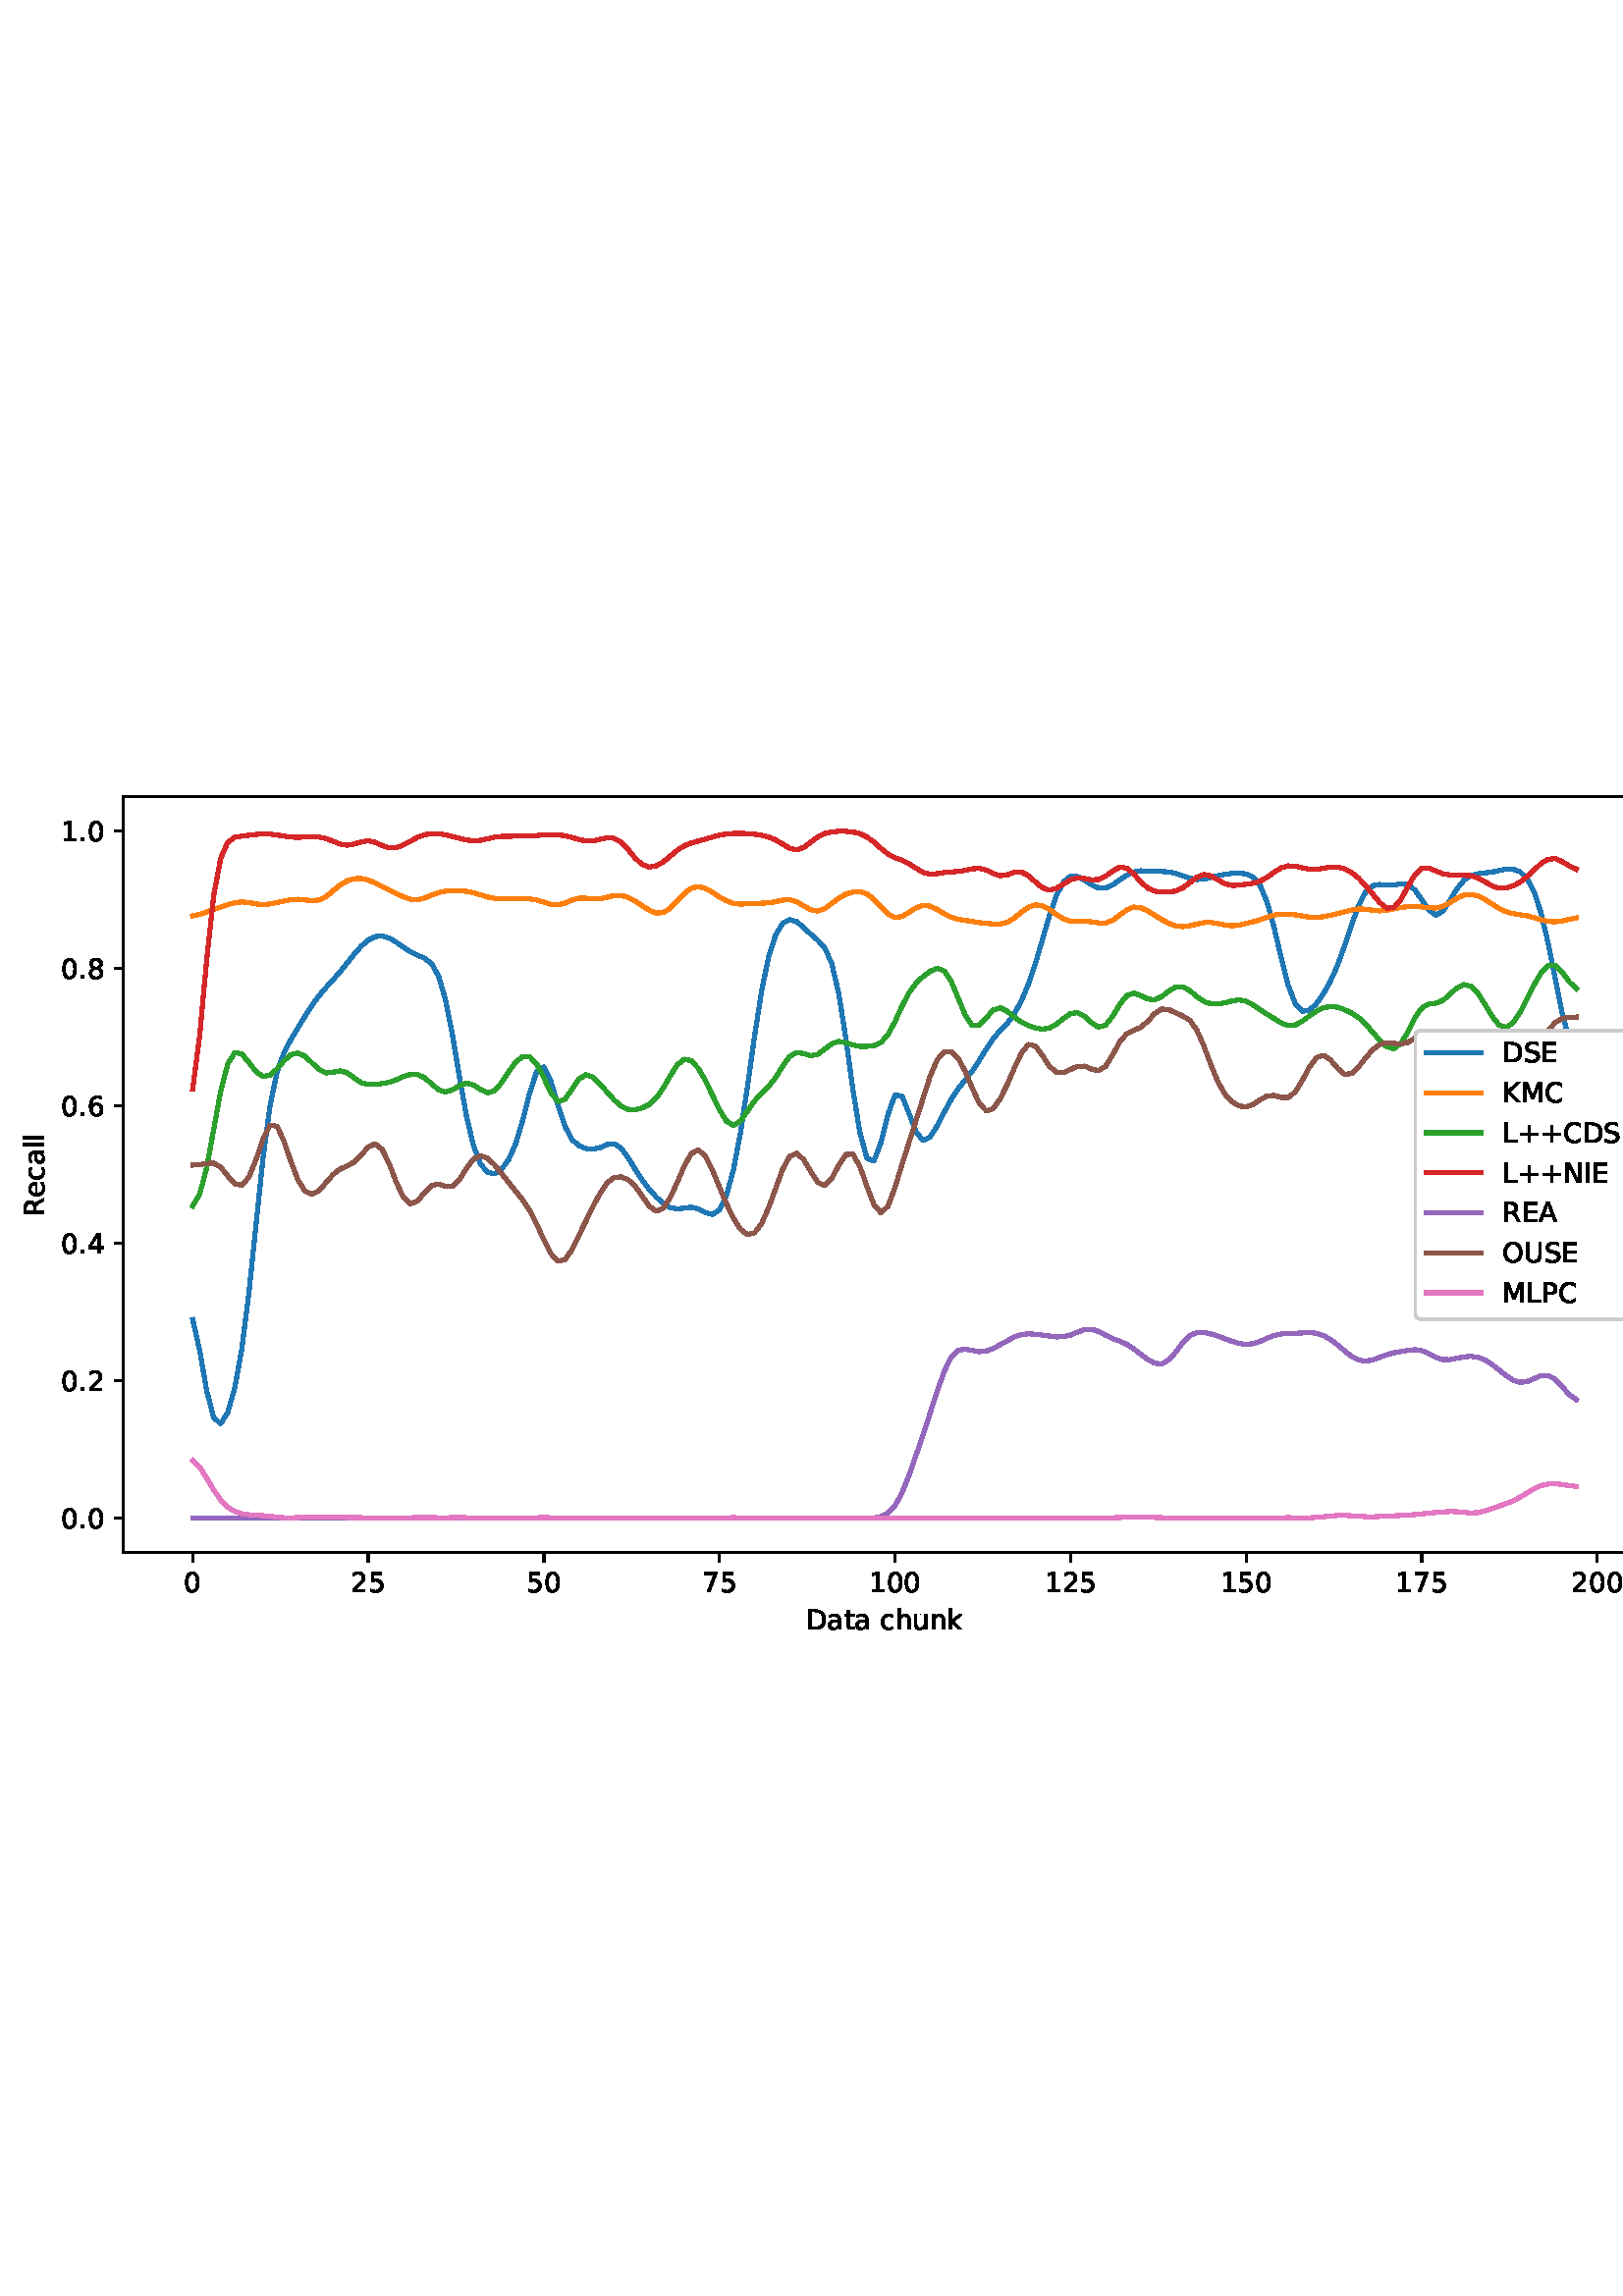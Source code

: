 %!PS-Adobe-3.0 EPSF-3.0
%%Orientation: portrait
%%BoundingBox: 1.511 235.028 610.489 556.972
%%EndComments
%%BeginProlog
/mpldict 8 dict def
mpldict begin
/m { moveto } bind def
/l { lineto } bind def
/r { rlineto } bind def
/c { curveto } bind def
/cl { closepath } bind def
/box {
m
1 index 0 r
0 exch r
neg 0 r
cl
} bind def
/clipbox {
box
clip
newpath
} bind def
%!PS-Adobe-3.0 Resource-Font
%%Copyright: Copyright (c) 2003 by Bitstream, Inc. All Rights Reserved. Copyright (c) 2006 by Tavmjong Bah. All Rights Reserved. DejaVu changes are in public domain 
25 dict begin
/_d{bind def}bind def
/_m{moveto}_d
/_l{lineto}_d
/_cl{closepath eofill}_d
/_c{curveto}_d
/_sc{7 -1 roll{setcachedevice}{pop pop pop pop pop pop}ifelse}_d
/_e{exec}_d
/FontName /DejaVuSans def
/PaintType 0 def
/FontMatrix[.001 0 0 .001 0 0]def
/FontBBox[-1021 -463 1793 1232]def
/FontType 3 def
/Encoding [ /space /plus /period /zero /one /two /four /five /six /seven /eight /A /C /D /E /I /K /L /M /N /O /P /R /S /U /a /c /e /h /k /l /n /t /u ] def
/FontInfo 10 dict dup begin
/FamilyName (DejaVu Sans) def
/FullName (DejaVu Sans) def
/Notice (Copyright (c) 2003 by Bitstream, Inc. All Rights Reserved. Copyright (c) 2006 by Tavmjong Bah. All Rights Reserved. DejaVu changes are in public domain ) def
/Weight (Book) def
/Version (Version 2.35) def
/ItalicAngle 0.0 def
/isFixedPitch false def
/UnderlinePosition -130 def
/UnderlineThickness 90 def
end readonly def
/CharStrings 35 dict dup begin
/.notdef 0 def
/space{318 0 0 0 0 0 _sc
}_d
/plus{838 0 106 0 732 627 _sc
460 627 _m
460 355 _l
732 355 _l
732 272 _l
460 272 _l
460 0 _l
378 0 _l
378 272 _l
106 272 _l
106 355 _l
378 355 _l
378 627 _l
460 627 _l
_cl}_d
/period{318 0 107 0 210 124 _sc
107 124 _m
210 124 _l
210 0 _l
107 0 _l
107 124 _l
_cl}_d
/zero{636 0 66 -13 570 742 _sc
318 664 _m
267 664 229 639 203 589 _c
177 539 165 464 165 364 _c
165 264 177 189 203 139 _c
229 89 267 64 318 64 _c
369 64 407 89 433 139 _c
458 189 471 264 471 364 _c
471 464 458 539 433 589 _c
407 639 369 664 318 664 _c
318 742 _m
399 742 461 709 505 645 _c
548 580 570 486 570 364 _c
570 241 548 147 505 83 _c
461 19 399 -13 318 -13 _c
236 -13 173 19 130 83 _c
87 147 66 241 66 364 _c
66 486 87 580 130 645 _c
173 709 236 742 318 742 _c
_cl}_d
/one{636 0 110 0 544 729 _sc
124 83 _m
285 83 _l
285 639 _l
110 604 _l
110 694 _l
284 729 _l
383 729 _l
383 83 _l
544 83 _l
544 0 _l
124 0 _l
124 83 _l
_cl}_d
/two{{636 0 73 0 536 742 _sc
192 83 _m
536 83 _l
536 0 _l
73 0 _l
73 83 _l
110 121 161 173 226 239 _c
290 304 331 346 348 365 _c
380 400 402 430 414 455 _c
426 479 433 504 433 528 _c
433 566 419 598 392 622 _c
365 646 330 659 286 659 _c
255 659 222 653 188 643 _c
154 632 117 616 78 594 _c
78 694 _l
118 710 155 722 189 730 _c
223 738 255 742 284 742 _c
}_e{359 742 419 723 464 685 _c
509 647 532 597 532 534 _c
532 504 526 475 515 449 _c
504 422 484 390 454 354 _c
446 344 420 317 376 272 _c
332 227 271 164 192 83 _c
_cl}_e}_d
/four{636 0 49 0 580 729 _sc
378 643 _m
129 254 _l
378 254 _l
378 643 _l
352 729 _m
476 729 _l
476 254 _l
580 254 _l
580 172 _l
476 172 _l
476 0 _l
378 0 _l
378 172 _l
49 172 _l
49 267 _l
352 729 _l
_cl}_d
/five{{636 0 77 -13 549 729 _sc
108 729 _m
495 729 _l
495 646 _l
198 646 _l
198 467 _l
212 472 227 476 241 478 _c
255 480 270 482 284 482 _c
365 482 429 459 477 415 _c
525 370 549 310 549 234 _c
549 155 524 94 475 51 _c
426 8 357 -13 269 -13 _c
238 -13 207 -10 175 -6 _c
143 -1 111 6 77 17 _c
77 116 _l
106 100 136 88 168 80 _c
199 72 232 69 267 69 _c
}_e{323 69 368 83 401 113 _c
433 143 450 183 450 234 _c
450 284 433 324 401 354 _c
368 384 323 399 267 399 _c
241 399 214 396 188 390 _c
162 384 135 375 108 363 _c
108 729 _l
_cl}_e}_d
/six{{636 0 70 -13 573 742 _sc
330 404 _m
286 404 251 388 225 358 _c
199 328 186 286 186 234 _c
186 181 199 139 225 109 _c
251 79 286 64 330 64 _c
374 64 409 79 435 109 _c
461 139 474 181 474 234 _c
474 286 461 328 435 358 _c
409 388 374 404 330 404 _c
526 713 _m
526 623 _l
501 635 476 644 451 650 _c
425 656 400 659 376 659 _c
310 659 260 637 226 593 _c
}_e{192 549 172 482 168 394 _c
187 422 211 444 240 459 _c
269 474 301 482 336 482 _c
409 482 467 459 509 415 _c
551 371 573 310 573 234 _c
573 159 550 99 506 54 _c
462 9 403 -13 330 -13 _c
246 -13 181 19 137 83 _c
92 147 70 241 70 364 _c
70 479 97 571 152 639 _c
206 707 280 742 372 742 _c
396 742 421 739 447 735 _c
472 730 498 723 526 713 _c
_cl}_e}_d
/seven{636 0 82 0 551 729 _sc
82 729 _m
551 729 _l
551 687 _l
286 0 _l
183 0 _l
432 646 _l
82 646 _l
82 729 _l
_cl}_d
/eight{{636 0 68 -13 568 742 _sc
318 346 _m
271 346 234 333 207 308 _c
180 283 167 249 167 205 _c
167 161 180 126 207 101 _c
234 76 271 64 318 64 _c
364 64 401 76 428 102 _c
455 127 469 161 469 205 _c
469 249 455 283 429 308 _c
402 333 365 346 318 346 _c
219 388 _m
177 398 144 418 120 447 _c
96 476 85 511 85 553 _c
85 611 105 657 147 691 _c
188 725 245 742 318 742 _c
}_e{390 742 447 725 489 691 _c
530 657 551 611 551 553 _c
551 511 539 476 515 447 _c
491 418 459 398 417 388 _c
464 377 501 355 528 323 _c
554 291 568 251 568 205 _c
568 134 546 80 503 43 _c
459 5 398 -13 318 -13 _c
237 -13 175 5 132 43 _c
89 80 68 134 68 205 _c
68 251 81 291 108 323 _c
134 355 171 377 219 388 _c
183 544 _m
183 506 194 476 218 455 _c
}_e{242 434 275 424 318 424 _c
360 424 393 434 417 455 _c
441 476 453 506 453 544 _c
453 582 441 611 417 632 _c
393 653 360 664 318 664 _c
275 664 242 653 218 632 _c
194 611 183 582 183 544 _c
_cl}_e}_d
/A{684 0 8 0 676 729 _sc
342 632 _m
208 269 _l
476 269 _l
342 632 _l
286 729 _m
398 729 _l
676 0 _l
573 0 _l
507 187 _l
178 187 _l
112 0 _l
8 0 _l
286 729 _l
_cl}_d
/C{{698 0 56 -13 644 742 _sc
644 673 _m
644 569 _l
610 599 575 622 537 638 _c
499 653 460 661 418 661 _c
334 661 270 635 226 584 _c
182 533 160 460 160 364 _c
160 268 182 194 226 143 _c
270 92 334 67 418 67 _c
460 67 499 74 537 90 _c
575 105 610 128 644 159 _c
644 56 _l
609 32 572 15 534 4 _c
496 -7 455 -13 412 -13 _c
302 -13 215 20 151 87 _c
}_e{87 154 56 246 56 364 _c
56 481 87 573 151 641 _c
215 708 302 742 412 742 _c
456 742 497 736 535 725 _c
573 713 610 696 644 673 _c
_cl}_e}_d
/D{770 0 98 0 711 729 _sc
197 648 _m
197 81 _l
316 81 _l
416 81 490 103 537 149 _c
583 195 607 267 607 365 _c
607 463 583 534 537 580 _c
490 625 416 648 316 648 _c
197 648 _l
98 729 _m
301 729 _l
442 729 546 699 612 641 _c
678 582 711 490 711 365 _c
711 239 677 147 611 88 _c
545 29 441 0 301 0 _c
98 0 _l
98 729 _l
_cl}_d
/E{632 0 98 0 568 729 _sc
98 729 _m
559 729 _l
559 646 _l
197 646 _l
197 430 _l
544 430 _l
544 347 _l
197 347 _l
197 83 _l
568 83 _l
568 0 _l
98 0 _l
98 729 _l
_cl}_d
/I{295 0 98 0 197 729 _sc
98 729 _m
197 729 _l
197 0 _l
98 0 _l
98 729 _l
_cl}_d
/K{656 0 98 0 677 729 _sc
98 729 _m
197 729 _l
197 421 _l
524 729 _l
651 729 _l
289 389 _l
677 0 _l
547 0 _l
197 351 _l
197 0 _l
98 0 _l
98 729 _l
_cl}_d
/L{557 0 98 0 552 729 _sc
98 729 _m
197 729 _l
197 83 _l
552 83 _l
552 0 _l
98 0 _l
98 729 _l
_cl}_d
/M{863 0 98 0 765 729 _sc
98 729 _m
245 729 _l
431 233 _l
618 729 _l
765 729 _l
765 0 _l
669 0 _l
669 640 _l
481 140 _l
382 140 _l
194 640 _l
194 0 _l
98 0 _l
98 729 _l
_cl}_d
/N{748 0 98 0 650 729 _sc
98 729 _m
231 729 _l
554 119 _l
554 729 _l
650 729 _l
650 0 _l
517 0 _l
194 610 _l
194 0 _l
98 0 _l
98 729 _l
_cl}_d
/O{787 0 56 -13 731 742 _sc
394 662 _m
322 662 265 635 223 582 _c
181 528 160 456 160 364 _c
160 272 181 199 223 146 _c
265 92 322 66 394 66 _c
465 66 522 92 564 146 _c
606 199 627 272 627 364 _c
627 456 606 528 564 582 _c
522 635 465 662 394 662 _c
394 742 _m
496 742 577 707 639 639 _c
700 571 731 479 731 364 _c
731 248 700 157 639 89 _c
577 21 496 -13 394 -13 _c
291 -13 209 21 148 89 _c
86 157 56 248 56 364 _c
56 479 86 571 148 639 _c
209 707 291 742 394 742 _c
_cl}_d
/P{603 0 98 0 569 729 _sc
197 648 _m
197 374 _l
321 374 _l
367 374 402 385 427 409 _c
452 433 465 467 465 511 _c
465 555 452 588 427 612 _c
402 636 367 648 321 648 _c
197 648 _l
98 729 _m
321 729 _l
402 729 464 710 506 673 _c
548 636 569 582 569 511 _c
569 439 548 384 506 348 _c
464 311 402 293 321 293 _c
197 293 _l
197 0 _l
98 0 _l
98 729 _l
_cl}_d
/R{{695 0 98 0 666 729 _sc
444 342 _m
465 334 486 319 506 296 _c
526 272 546 240 566 199 _c
666 0 _l
560 0 _l
467 187 _l
443 235 419 268 397 284 _c
374 300 343 308 304 308 _c
197 308 _l
197 0 _l
98 0 _l
98 729 _l
321 729 _l
404 729 466 711 507 677 _c
548 642 569 589 569 519 _c
569 473 558 434 537 404 _c
515 374 484 353 444 342 _c
197 648 _m
197 389 _l
321 389 _l
}_e{368 389 404 400 428 422 _c
452 444 465 476 465 519 _c
465 561 452 593 428 615 _c
404 637 368 648 321 648 _c
197 648 _l
_cl}_e}_d
/S{{635 0 66 -13 579 742 _sc
535 705 _m
535 609 _l
497 627 462 640 429 649 _c
395 657 363 662 333 662 _c
279 662 237 651 208 631 _c
179 610 165 580 165 542 _c
165 510 174 485 194 469 _c
213 452 250 439 304 429 _c
364 417 _l
437 403 491 378 526 343 _c
561 307 579 260 579 201 _c
579 130 555 77 508 41 _c
460 5 391 -13 300 -13 _c
265 -13 228 -9 189 -2 _c
}_e{150 5 110 16 69 32 _c
69 134 _l
109 111 148 94 186 83 _c
224 71 262 66 300 66 _c
356 66 399 77 430 99 _c
460 121 476 152 476 194 _c
476 230 465 258 443 278 _c
421 298 385 313 335 323 _c
275 335 _l
201 349 148 372 115 404 _c
82 435 66 478 66 534 _c
66 598 88 649 134 686 _c
179 723 242 742 322 742 _c
356 742 390 739 426 733 _c
461 727 497 717 535 705 _c
}_e{_cl}_e}_d
/U{732 0 87 -13 645 729 _sc
87 729 _m
186 729 _l
186 286 _l
186 208 200 151 228 117 _c
256 83 302 66 366 66 _c
429 66 475 83 503 117 _c
531 151 546 208 546 286 _c
546 729 _l
645 729 _l
645 274 _l
645 178 621 107 574 59 _c
527 11 458 -13 366 -13 _c
274 -13 204 11 157 59 _c
110 107 87 178 87 274 _c
87 729 _l
_cl}_d
/a{{613 0 60 -13 522 560 _sc
343 275 _m
270 275 220 266 192 250 _c
164 233 150 205 150 165 _c
150 133 160 107 181 89 _c
202 70 231 61 267 61 _c
317 61 357 78 387 114 _c
417 149 432 196 432 255 _c
432 275 _l
343 275 _l
522 312 _m
522 0 _l
432 0 _l
432 83 _l
411 49 385 25 355 10 _c
325 -5 287 -13 243 -13 _c
187 -13 142 2 109 33 _c
76 64 60 106 60 159 _c
}_e{60 220 80 266 122 298 _c
163 329 224 345 306 345 _c
432 345 _l
432 354 _l
432 395 418 427 391 450 _c
364 472 326 484 277 484 _c
245 484 215 480 185 472 _c
155 464 127 453 100 439 _c
100 522 _l
132 534 164 544 195 550 _c
226 556 256 560 286 560 _c
365 560 424 539 463 498 _c
502 457 522 395 522 312 _c
_cl}_e}_d
/c{{550 0 55 -13 488 560 _sc
488 526 _m
488 442 _l
462 456 437 466 411 473 _c
385 480 360 484 334 484 _c
276 484 230 465 198 428 _c
166 391 150 339 150 273 _c
150 206 166 154 198 117 _c
230 80 276 62 334 62 _c
360 62 385 65 411 72 _c
437 79 462 90 488 104 _c
488 21 _l
462 9 436 0 410 -5 _c
383 -10 354 -13 324 -13 _c
242 -13 176 12 128 64 _c
}_e{79 115 55 185 55 273 _c
55 362 79 432 128 483 _c
177 534 244 560 330 560 _c
358 560 385 557 411 551 _c
437 545 463 537 488 526 _c
_cl}_e}_d
/e{{615 0 55 -13 562 560 _sc
562 296 _m
562 252 _l
149 252 _l
153 190 171 142 205 110 _c
238 78 284 62 344 62 _c
378 62 412 66 444 74 _c
476 82 509 95 541 113 _c
541 28 _l
509 14 476 3 442 -3 _c
408 -9 373 -13 339 -13 _c
251 -13 182 12 131 62 _c
80 112 55 181 55 268 _c
55 357 79 428 127 481 _c
175 533 241 560 323 560 _c
397 560 455 536 498 489 _c
}_e{540 441 562 377 562 296 _c
472 322 _m
471 371 457 410 431 440 _c
404 469 368 484 324 484 _c
274 484 234 469 204 441 _c
174 413 156 373 152 322 _c
472 322 _l
_cl}_e}_d
/h{634 0 91 0 549 760 _sc
549 330 _m
549 0 _l
459 0 _l
459 327 _l
459 379 448 417 428 443 _c
408 469 378 482 338 482 _c
289 482 251 466 223 435 _c
195 404 181 362 181 309 _c
181 0 _l
91 0 _l
91 760 _l
181 760 _l
181 462 _l
202 494 227 519 257 535 _c
286 551 320 560 358 560 _c
420 560 468 540 500 501 _c
532 462 549 405 549 330 _c
_cl}_d
/k{579 0 91 0 576 760 _sc
91 760 _m
181 760 _l
181 311 _l
449 547 _l
564 547 _l
274 291 _l
576 0 _l
459 0 _l
181 267 _l
181 0 _l
91 0 _l
91 760 _l
_cl}_d
/l{278 0 94 0 184 760 _sc
94 760 _m
184 760 _l
184 0 _l
94 0 _l
94 760 _l
_cl}_d
/n{634 0 91 0 549 560 _sc
549 330 _m
549 0 _l
459 0 _l
459 327 _l
459 379 448 417 428 443 _c
408 469 378 482 338 482 _c
289 482 251 466 223 435 _c
195 404 181 362 181 309 _c
181 0 _l
91 0 _l
91 547 _l
181 547 _l
181 462 _l
202 494 227 519 257 535 _c
286 551 320 560 358 560 _c
420 560 468 540 500 501 _c
532 462 549 405 549 330 _c
_cl}_d
/t{392 0 27 0 368 702 _sc
183 702 _m
183 547 _l
368 547 _l
368 477 _l
183 477 _l
183 180 _l
183 135 189 106 201 94 _c
213 81 238 75 276 75 _c
368 75 _l
368 0 _l
276 0 _l
206 0 158 13 132 39 _c
106 65 93 112 93 180 _c
93 477 _l
27 477 _l
27 547 _l
93 547 _l
93 702 _l
183 702 _l
_cl}_d
/u{634 0 85 -13 543 560 _sc
85 216 _m
85 547 _l
175 547 _l
175 219 _l
175 167 185 129 205 103 _c
225 77 255 64 296 64 _c
344 64 383 79 411 110 _c
439 141 453 183 453 237 _c
453 547 _l
543 547 _l
543 0 _l
453 0 _l
453 84 _l
431 50 405 26 377 10 _c
348 -5 315 -13 277 -13 _c
214 -13 166 6 134 45 _c
101 83 85 140 85 216 _c
311 560 _m
311 560 _l
_cl}_d
end readonly def

/BuildGlyph
 {exch begin
 CharStrings exch
 2 copy known not{pop /.notdef}if
 true 3 1 roll get exec
 end}_d

/BuildChar {
 1 index /Encoding get exch get
 1 index /BuildGlyph get exec
}_d

FontName currentdict end definefont pop
end
%%EndProlog
mpldict begin
1.511 235.028 translate
608.978 321.944 0 0 clipbox
gsave
0 0 m
608.978 0 l
608.978 321.944 l
0 321.944 l
cl
1.000 setgray
fill
grestore
gsave
43.778 37.544 m
601.778 37.544 l
601.778 314.744 l
43.778 314.744 l
cl
1.000 setgray
fill
grestore
0.800 setlinewidth
1 setlinejoin
0 setlinecap
[] 0 setdash
0.000 setgray
gsave
/o {
gsave
newpath
translate
0.8 setlinewidth
1 setlinejoin
0 setlinecap
0 0 m
0 -3.5 l

gsave
0.000 setgray
fill
grestore
stroke
grestore
} bind def
69.142 37.544 o
grestore
/DejaVuSans findfont
10.000 scalefont
setfont
gsave
65.962 22.95 translate
0.0 rotate
0.0 0.0 m /zero glyphshow
grestore
gsave
/o {
gsave
newpath
translate
0.8 setlinewidth
1 setlinejoin
0 setlinecap
0 0 m
0 -3.5 l

gsave
0.000 setgray
fill
grestore
stroke
grestore
} bind def
133.516 37.544 o
grestore
gsave
127.157 22.95 translate
0.0 rotate
0.0 0.0 m /two glyphshow
6.362 0.0 m /five glyphshow
grestore
gsave
/o {
gsave
newpath
translate
0.8 setlinewidth
1 setlinejoin
0 setlinecap
0 0 m
0 -3.5 l

gsave
0.000 setgray
fill
grestore
stroke
grestore
} bind def
197.891 37.544 o
grestore
gsave
191.532 22.95 translate
0.0 rotate
0.0 0.0 m /five glyphshow
6.362 0.0 m /zero glyphshow
grestore
gsave
/o {
gsave
newpath
translate
0.8 setlinewidth
1 setlinejoin
0 setlinecap
0 0 m
0 -3.5 l

gsave
0.000 setgray
fill
grestore
stroke
grestore
} bind def
262.266 37.544 o
grestore
gsave
255.907 22.95 translate
0.0 rotate
0.0 0.0 m /seven glyphshow
6.362 0.0 m /five glyphshow
grestore
gsave
/o {
gsave
newpath
translate
0.8 setlinewidth
1 setlinejoin
0 setlinecap
0 0 m
0 -3.5 l

gsave
0.000 setgray
fill
grestore
stroke
grestore
} bind def
326.641 37.544 o
grestore
gsave
317.102 22.95 translate
0.0 rotate
0.0 0.0 m /one glyphshow
6.362 0.0 m /zero glyphshow
12.725 0.0 m /zero glyphshow
grestore
gsave
/o {
gsave
newpath
translate
0.8 setlinewidth
1 setlinejoin
0 setlinecap
0 0 m
0 -3.5 l

gsave
0.000 setgray
fill
grestore
stroke
grestore
} bind def
391.015 37.544 o
grestore
gsave
381.476 22.95 translate
0.0 rotate
0.0 0.0 m /one glyphshow
6.362 0.0 m /two glyphshow
12.725 0.0 m /five glyphshow
grestore
gsave
/o {
gsave
newpath
translate
0.8 setlinewidth
1 setlinejoin
0 setlinecap
0 0 m
0 -3.5 l

gsave
0.000 setgray
fill
grestore
stroke
grestore
} bind def
455.39 37.544 o
grestore
gsave
445.851 22.95 translate
0.0 rotate
0.0 0.0 m /one glyphshow
6.362 0.0 m /five glyphshow
12.725 0.0 m /zero glyphshow
grestore
gsave
/o {
gsave
newpath
translate
0.8 setlinewidth
1 setlinejoin
0 setlinecap
0 0 m
0 -3.5 l

gsave
0.000 setgray
fill
grestore
stroke
grestore
} bind def
519.765 37.544 o
grestore
gsave
510.226 22.95 translate
0.0 rotate
0.0 0.0 m /one glyphshow
6.362 0.0 m /seven glyphshow
12.725 0.0 m /five glyphshow
grestore
gsave
/o {
gsave
newpath
translate
0.8 setlinewidth
1 setlinejoin
0 setlinecap
0 0 m
0 -3.5 l

gsave
0.000 setgray
fill
grestore
stroke
grestore
} bind def
584.139 37.544 o
grestore
gsave
574.6 22.95 translate
0.0 rotate
0.0 0.0 m /two glyphshow
6.362 0.0 m /zero glyphshow
12.725 0.0 m /zero glyphshow
grestore
gsave
294.083 9.278 translate
0.0 rotate
0.0 0.0 m /D glyphshow
7.7 0.0 m /a glyphshow
13.828 0.0 m /t glyphshow
17.749 0.0 m /a glyphshow
23.877 0.0 m /space glyphshow
27.056 0.0 m /c glyphshow
32.554 0.0 m /h glyphshow
38.892 0.0 m /u glyphshow
45.229 0.0 m /n glyphshow
51.567 0.0 m /k glyphshow
grestore
gsave
/o {
gsave
newpath
translate
0.8 setlinewidth
1 setlinejoin
0 setlinecap
0 0 m
-3.5 0 l

gsave
0.000 setgray
fill
grestore
stroke
grestore
} bind def
43.778 50.144 o
grestore
gsave
20.872 46.347 translate
0.0 rotate
0.0 0.0 m /zero glyphshow
6.362 0.0 m /period glyphshow
9.541 0.0 m /zero glyphshow
grestore
gsave
/o {
gsave
newpath
translate
0.8 setlinewidth
1 setlinejoin
0 setlinecap
0 0 m
-3.5 0 l

gsave
0.000 setgray
fill
grestore
stroke
grestore
} bind def
43.778 100.565 o
grestore
gsave
20.872 96.768 translate
0.0 rotate
0.0 0.0 m /zero glyphshow
6.362 0.0 m /period glyphshow
9.541 0.0 m /two glyphshow
grestore
gsave
/o {
gsave
newpath
translate
0.8 setlinewidth
1 setlinejoin
0 setlinecap
0 0 m
-3.5 0 l

gsave
0.000 setgray
fill
grestore
stroke
grestore
} bind def
43.778 150.985 o
grestore
gsave
20.872 147.189 translate
0.0 rotate
0.0 0.0 m /zero glyphshow
6.362 0.0 m /period glyphshow
9.541 0.0 m /four glyphshow
grestore
gsave
/o {
gsave
newpath
translate
0.8 setlinewidth
1 setlinejoin
0 setlinecap
0 0 m
-3.5 0 l

gsave
0.000 setgray
fill
grestore
stroke
grestore
} bind def
43.778 201.406 o
grestore
gsave
20.872 197.609 translate
0.0 rotate
0.0 0.0 m /zero glyphshow
6.362 0.0 m /period glyphshow
9.541 0.0 m /six glyphshow
grestore
gsave
/o {
gsave
newpath
translate
0.8 setlinewidth
1 setlinejoin
0 setlinecap
0 0 m
-3.5 0 l

gsave
0.000 setgray
fill
grestore
stroke
grestore
} bind def
43.778 251.827 o
grestore
gsave
20.872 248.03 translate
0.0 rotate
0.0 0.0 m /zero glyphshow
6.362 0.0 m /period glyphshow
9.541 0.0 m /eight glyphshow
grestore
gsave
/o {
gsave
newpath
translate
0.8 setlinewidth
1 setlinejoin
0 setlinecap
0 0 m
-3.5 0 l

gsave
0.000 setgray
fill
grestore
stroke
grestore
} bind def
43.778 302.248 o
grestore
gsave
20.872 298.451 translate
0.0 rotate
0.0 0.0 m /one glyphshow
6.362 0.0 m /period glyphshow
9.541 0.0 m /zero glyphshow
grestore
gsave
14.794 160.995 translate
90.0 rotate
0.0 0.0 m /R glyphshow
6.948 0.0 m /e glyphshow
13.101 0.0 m /c glyphshow
18.599 0.0 m /a glyphshow
24.727 0.0 m /l glyphshow
27.505 0.0 m /l glyphshow
grestore
1.500 setlinewidth
2 setlinecap
0.122 0.467 0.706 setrgbcolor
gsave
558 277.2 43.78 37.54 clipbox
69.142 123.052 m
71.717 111.697 l
74.292 96.914 l
76.867 87.03 l
79.442 84.913 l
82.017 89.089 l
84.592 98.088 l
87.167 112.417 l
89.742 132.83 l
94.892 181.966 l
97.467 201.261 l
100.042 213.735 l
102.617 221.017 l
105.192 225.862 l
110.342 234.351 l
112.917 238.348 l
115.492 241.858 l
118.067 244.878 l
123.217 250.635 l
128.366 257.089 l
130.941 260.018 l
133.516 262.255 l
136.091 263.533 l
138.666 263.741 l
141.241 262.959 l
143.816 261.445 l
146.391 259.613 l
148.966 257.939 l
151.541 256.697 l
154.116 255.615 l
156.691 253.657 l
159.266 249.114 l
161.841 240.352 l
164.416 227.202 l
166.991 211.781 l
169.566 197.451 l
172.141 186.689 l
174.716 180.079 l
177.291 176.99 l
179.866 176.596 l
182.441 178.267 l
185.016 181.793 l
187.591 187.633 l
190.166 196.258 l
192.741 206.368 l
195.316 214.163 l
197.891 215.707 l
200.466 210.459 l
203.041 201.806 l
205.616 194.001 l
208.191 189.137 l
210.766 186.813 l
213.341 185.794 l
215.916 185.525 l
218.491 186.126 l
221.066 187.245 l
223.641 187.581 l
226.216 185.96 l
228.791 182.47 l
231.366 178.211 l
233.941 174.223 l
236.516 170.861 l
239.091 168.008 l
241.666 165.654 l
244.241 164.112 l
246.816 163.658 l
251.966 164.284 l
254.541 163.683 l
257.116 162.341 l
259.691 161.616 l
262.266 163.3 l
264.841 168.618 l
267.416 178.053 l
269.991 191.63 l
272.566 208.613 l
275.141 226.891 l
277.716 243.45 l
280.291 256.016 l
282.866 264.087 l
285.441 268.384 l
288.016 269.786 l
290.591 268.999 l
293.166 266.867 l
295.741 264.417 l
298.316 262.194 l
300.891 259.364 l
303.466 253.604 l
306.041 242.544 l
308.616 226.133 l
311.191 207.59 l
313.766 191.673 l
316.341 182.229 l
318.916 181.207 l
321.491 188.008 l
324.066 198.331 l
326.641 205.435 l
329.216 205.002 l
331.791 198.675 l
334.366 191.87 l
336.941 188.763 l
339.516 190.026 l
342.091 194.093 l
344.666 199.111 l
347.241 203.819 l
349.816 207.705 l
354.965 214.243 l
357.54 218.109 l
360.115 222.348 l
362.69 226.149 l
365.265 229.106 l
367.84 231.798 l
370.415 235.223 l
372.99 239.958 l
375.565 246.109 l
378.14 253.674 l
383.29 271.252 l
385.865 278.699 l
388.44 283.552 l
391.015 285.626 l
393.59 285.526 l
396.165 284.152 l
398.74 282.465 l
401.315 281.352 l
403.89 281.367 l
406.465 282.515 l
411.615 286.067 l
414.19 287.245 l
416.765 287.67 l
424.49 287.379 l
427.065 287.23 l
429.64 286.705 l
434.79 284.938 l
437.365 284.458 l
439.94 284.593 l
447.665 286.418 l
450.24 286.684 l
452.815 286.773 l
455.39 286.532 l
457.965 285.366 l
460.54 282.229 l
463.115 276.05 l
465.69 266.67 l
468.265 255.611 l
470.84 245.602 l
473.415 238.925 l
475.99 236.166 l
478.565 236.517 l
481.14 238.881 l
483.715 242.521 l
486.29 247.158 l
488.865 252.93 l
491.44 259.981 l
494.015 267.751 l
496.59 274.834 l
499.165 279.811 l
501.74 282.193 l
504.315 282.631 l
506.89 282.395 l
509.465 282.467 l
512.04 282.838 l
514.615 282.582 l
517.19 280.675 l
519.765 277.074 l
522.34 273.247 l
524.915 271.417 l
527.49 272.822 l
530.065 276.67 l
532.64 280.968 l
535.215 284.164 l
537.79 285.889 l
540.365 286.574 l
545.515 287.193 l
550.665 288.242 l
553.24 288.269 l
555.815 287.294 l
558.39 284.751 l
560.965 279.933 l
563.54 272.104 l
566.115 261.118 l
571.265 235.558 l
573.84 225.833 l
576.414 220.622 l
576.414 220.622 l
stroke
grestore
1.000 0.498 0.055 setrgbcolor
gsave
558 277.2 43.78 37.54 clipbox
69.142 271.161 m
71.717 271.686 l
82.017 275.266 l
84.592 275.936 l
87.167 276.252 l
89.742 276.019 l
92.317 275.515 l
94.892 275.26 l
97.467 275.483 l
105.192 277.094 l
107.767 277.226 l
112.917 276.67 l
115.492 276.937 l
118.067 278.229 l
123.217 282.45 l
125.792 283.997 l
128.366 284.768 l
130.941 284.83 l
133.516 284.255 l
136.091 283.163 l
141.241 280.516 l
146.391 278.106 l
148.966 277.207 l
151.541 277.011 l
154.116 277.649 l
156.691 278.73 l
159.266 279.671 l
161.841 280.178 l
164.416 280.339 l
166.991 280.328 l
169.566 280.129 l
172.141 279.608 l
177.291 278.03 l
179.866 277.572 l
182.441 277.433 l
190.166 277.457 l
192.741 277.326 l
195.316 276.907 l
200.466 275.369 l
203.041 275.148 l
205.616 275.799 l
208.191 276.889 l
210.766 277.61 l
213.341 277.606 l
215.916 277.284 l
218.491 277.32 l
223.641 278.587 l
226.216 278.651 l
228.791 277.884 l
231.366 276.511 l
236.516 273.211 l
239.091 272.154 l
241.666 272.305 l
244.241 273.929 l
249.391 279.37 l
251.966 281.299 l
254.541 281.881 l
257.116 281.208 l
259.691 279.763 l
262.266 278.093 l
264.841 276.636 l
267.416 275.712 l
269.991 275.428 l
280.291 275.895 l
282.866 276.317 l
285.441 276.897 l
288.016 277.044 l
290.591 276.289 l
295.741 273.357 l
298.316 272.887 l
300.891 273.794 l
306.041 277.631 l
308.616 279.072 l
311.191 279.874 l
313.766 280.014 l
316.341 279.209 l
318.916 277.213 l
321.491 274.404 l
324.066 271.82 l
326.641 270.527 l
329.216 270.895 l
331.791 272.407 l
334.366 274.058 l
336.941 274.953 l
339.516 274.702 l
342.091 273.491 l
344.666 271.925 l
347.241 270.643 l
349.816 269.889 l
357.54 268.641 l
362.69 268.132 l
365.265 268.143 l
367.84 268.798 l
370.415 270.352 l
372.99 272.447 l
375.565 274.288 l
378.14 275.177 l
380.715 274.828 l
383.29 273.439 l
385.865 271.602 l
388.44 270.034 l
391.015 269.195 l
393.59 269.043 l
396.165 269.114 l
398.74 268.944 l
401.315 268.558 l
403.89 268.537 l
406.465 269.483 l
411.615 273.313 l
414.19 274.371 l
416.765 274.117 l
419.34 272.897 l
424.49 269.75 l
427.065 268.393 l
429.64 267.458 l
432.215 267.161 l
434.79 267.49 l
437.365 268.129 l
439.94 268.641 l
442.515 268.701 l
445.09 268.289 l
447.665 267.732 l
450.24 267.483 l
452.815 267.731 l
457.965 268.946 l
460.54 269.723 l
463.115 270.623 l
465.69 271.406 l
468.265 271.807 l
470.84 271.8 l
473.415 271.501 l
478.565 270.654 l
481.14 270.559 l
483.715 270.825 l
488.865 271.91 l
494.015 273.266 l
496.59 273.668 l
499.165 273.607 l
501.74 273.215 l
504.315 272.938 l
506.89 273.134 l
512.04 274.216 l
514.615 274.486 l
517.19 274.543 l
519.765 274.398 l
522.34 274.1 l
524.915 274.004 l
527.49 274.586 l
530.065 275.932 l
532.64 277.543 l
535.215 278.718 l
537.79 279.02 l
540.365 278.425 l
542.94 277.158 l
548.09 273.903 l
550.665 272.659 l
553.24 271.952 l
558.39 271.151 l
560.965 270.477 l
563.54 269.681 l
566.115 269.075 l
568.69 268.927 l
571.265 269.279 l
573.84 269.893 l
576.414 270.357 l
576.414 270.357 l
stroke
grestore
0.173 0.627 0.173 setrgbcolor
gsave
558 277.2 43.78 37.54 clipbox
69.142 164.766 m
71.717 169.084 l
74.292 178.86 l
79.442 207.005 l
82.017 216.862 l
84.592 221.002 l
87.167 220.453 l
89.742 217.379 l
92.317 214.063 l
94.892 212.241 l
97.467 212.671 l
100.042 214.999 l
102.617 217.999 l
105.192 220.237 l
107.767 220.828 l
110.342 219.644 l
115.492 214.744 l
118.067 213.531 l
120.642 213.811 l
123.217 214.301 l
125.792 213.574 l
128.366 211.688 l
130.941 209.959 l
133.516 209.291 l
136.091 209.37 l
138.666 209.623 l
141.241 210.106 l
143.816 211.037 l
146.391 212.169 l
148.966 212.979 l
151.541 212.97 l
154.116 211.771 l
159.266 207.355 l
161.841 206.497 l
164.416 207.342 l
166.991 208.925 l
169.566 209.783 l
172.141 209.11 l
174.716 207.408 l
177.291 206.225 l
179.866 207.027 l
182.441 210.007 l
185.016 213.996 l
187.591 217.5 l
190.166 219.525 l
192.741 219.441 l
195.316 216.757 l
197.891 211.754 l
200.466 206.265 l
203.041 203.065 l
205.616 203.807 l
210.766 211.28 l
213.341 212.862 l
215.916 211.911 l
218.491 209.442 l
223.641 203.622 l
226.216 201.38 l
228.791 200.168 l
231.366 200.022 l
233.941 200.66 l
236.516 201.977 l
239.091 204.301 l
241.666 207.945 l
244.241 212.462 l
246.816 216.489 l
249.391 218.555 l
251.966 218.024 l
254.541 215.194 l
257.116 210.749 l
262.266 200.019 l
264.841 195.849 l
267.416 194.298 l
269.991 195.887 l
275.141 203.242 l
277.716 206.041 l
280.291 208.527 l
282.866 211.841 l
285.441 215.994 l
288.016 219.554 l
290.591 221.059 l
293.166 220.613 l
295.741 219.854 l
298.316 220.358 l
303.466 224.223 l
306.041 225.063 l
308.616 224.619 l
311.191 223.755 l
313.766 223.27 l
316.341 223.249 l
318.916 223.561 l
321.491 224.69 l
324.066 227.554 l
326.641 232.357 l
329.216 237.998 l
331.791 242.923 l
334.366 246.413 l
336.941 248.859 l
339.516 250.796 l
342.091 251.877 l
344.666 250.938 l
347.241 247.134 l
352.39 234.79 l
354.965 230.966 l
357.54 230.941 l
362.69 236.59 l
365.265 237.421 l
367.84 236.106 l
370.415 233.973 l
372.99 232.148 l
375.565 230.875 l
378.14 230.002 l
380.715 229.585 l
383.29 229.968 l
385.865 231.398 l
388.44 233.518 l
391.015 235.298 l
393.59 235.645 l
396.165 234.222 l
398.74 231.875 l
401.315 230.312 l
403.89 231.065 l
406.465 234.325 l
409.04 238.627 l
411.615 241.858 l
414.19 242.812 l
416.765 241.909 l
419.34 240.627 l
421.915 240.356 l
424.49 241.552 l
427.065 243.555 l
429.64 245.086 l
432.215 245.133 l
434.79 243.64 l
437.365 241.473 l
439.94 239.705 l
442.515 238.857 l
445.09 238.813 l
447.665 239.273 l
450.24 239.946 l
452.815 240.325 l
455.39 239.832 l
457.965 238.43 l
463.115 235.043 l
468.265 231.869 l
470.84 230.886 l
473.415 231.105 l
475.99 232.503 l
478.565 234.415 l
481.14 236.164 l
483.715 237.394 l
486.29 237.905 l
488.865 237.626 l
491.44 236.751 l
494.015 235.508 l
496.59 233.83 l
499.165 231.502 l
504.315 225.53 l
506.89 223.161 l
509.465 222.433 l
512.04 224.193 l
514.615 228.423 l
517.19 233.571 l
519.765 237.353 l
522.34 238.791 l
524.915 239.084 l
527.49 240.084 l
530.065 242.3 l
532.64 244.694 l
535.215 245.93 l
537.79 245.299 l
540.365 242.745 l
542.94 238.746 l
545.515 234.388 l
548.09 231.14 l
550.665 230.195 l
553.24 231.892 l
555.815 235.697 l
560.965 245.813 l
563.54 250.228 l
566.115 252.871 l
568.69 252.926 l
571.265 250.497 l
573.84 246.957 l
576.414 244.401 l
576.414 244.401 l
stroke
grestore
0.839 0.153 0.157 setrgbcolor
gsave
558 277.2 43.78 37.54 clipbox
69.142 207.563 m
71.717 227.311 l
74.292 255.245 l
76.867 278.684 l
79.442 292.391 l
82.017 298.169 l
84.592 299.929 l
87.167 300.404 l
92.317 300.998 l
94.892 301.168 l
97.467 301.1 l
100.042 300.779 l
105.192 300.002 l
107.767 299.918 l
112.917 300.144 l
115.492 300.011 l
118.067 299.454 l
123.217 297.462 l
125.792 297.023 l
128.366 297.449 l
130.941 298.288 l
133.516 298.664 l
136.091 298.077 l
138.666 296.891 l
141.241 296.024 l
143.816 296.133 l
146.391 297.155 l
151.541 299.901 l
154.116 300.862 l
156.691 301.328 l
159.266 301.289 l
161.841 300.854 l
169.566 298.928 l
172.141 298.661 l
174.716 298.842 l
179.866 299.975 l
182.441 300.289 l
192.741 300.38 l
197.891 300.827 l
200.466 300.932 l
203.041 300.852 l
205.616 300.508 l
208.191 299.887 l
210.766 299.141 l
213.341 298.615 l
215.916 298.639 l
221.066 299.747 l
223.641 299.584 l
226.216 298.134 l
228.791 295.439 l
231.366 292.324 l
233.941 289.958 l
236.516 289.023 l
239.091 289.454 l
241.666 290.906 l
246.816 295.171 l
249.391 296.828 l
251.966 297.848 l
262.266 300.739 l
264.841 301.153 l
267.416 301.356 l
269.991 301.403 l
272.566 301.305 l
275.141 301.058 l
277.716 300.662 l
280.291 300.044 l
282.866 298.997 l
288.016 295.919 l
290.591 295.335 l
293.166 296.228 l
298.316 300.048 l
300.891 301.33 l
303.466 301.944 l
306.041 302.144 l
308.616 302.121 l
311.191 301.885 l
313.766 301.28 l
316.341 300.076 l
318.916 298.179 l
321.491 295.88 l
324.066 293.821 l
326.641 292.456 l
329.216 291.514 l
331.791 290.288 l
334.366 288.579 l
336.941 287.046 l
339.516 286.41 l
342.091 286.61 l
344.666 287.019 l
349.816 287.417 l
352.39 287.817 l
354.965 288.368 l
357.54 288.555 l
360.115 287.892 l
362.69 286.641 l
365.265 285.837 l
367.84 286.182 l
370.415 287.085 l
372.99 287.215 l
375.565 285.869 l
378.14 283.545 l
380.715 281.421 l
383.29 280.545 l
385.865 281.224 l
391.015 284.366 l
393.59 285.031 l
396.165 284.819 l
398.74 284.347 l
401.315 284.477 l
403.89 285.699 l
406.465 287.605 l
409.04 288.981 l
411.615 288.657 l
414.19 286.496 l
416.765 283.585 l
419.34 281.296 l
421.915 280.176 l
424.49 279.846 l
427.065 279.84 l
429.64 280.246 l
432.215 281.439 l
437.365 285.324 l
439.94 286.265 l
442.515 285.75 l
447.665 282.889 l
450.24 282.271 l
452.815 282.365 l
457.965 283.084 l
460.54 283.864 l
463.115 285.318 l
465.69 287.169 l
468.265 288.734 l
470.84 289.472 l
473.415 289.334 l
478.565 288.191 l
481.14 288.153 l
486.29 288.987 l
488.865 289.008 l
491.44 288.394 l
494.015 287.06 l
496.59 284.986 l
499.165 282.257 l
504.315 276.049 l
506.89 273.992 l
509.465 274.109 l
512.04 276.975 l
514.615 281.698 l
517.19 286.16 l
519.765 288.546 l
522.34 288.636 l
527.49 286.605 l
530.065 286.172 l
537.79 285.861 l
540.365 285.064 l
545.515 282.16 l
548.09 281.26 l
550.665 281.293 l
553.24 282.111 l
555.815 283.514 l
558.39 285.503 l
563.54 290.37 l
566.115 291.915 l
568.69 292.117 l
571.265 291.075 l
573.84 289.456 l
576.414 288.254 l
576.414 288.254 l
stroke
grestore
0.580 0.404 0.741 setrgbcolor
gsave
558 277.2 43.78 37.54 clipbox
69.142 50.144 m
316.341 50.177 l
318.916 50.305 l
321.491 50.762 l
324.066 52.035 l
326.641 54.803 l
329.216 59.519 l
331.791 65.929 l
336.941 80.792 l
342.091 96.72 l
344.666 104.014 l
347.241 109.239 l
349.816 111.792 l
352.39 112.218 l
357.54 111.286 l
360.115 111.533 l
362.69 112.483 l
370.415 116.701 l
372.99 117.555 l
375.565 117.846 l
378.14 117.697 l
385.865 116.71 l
388.44 116.78 l
391.015 117.398 l
393.59 118.465 l
396.165 119.408 l
398.74 119.536 l
401.315 118.666 l
403.89 117.314 l
406.465 116.122 l
409.04 115.173 l
411.615 114.013 l
414.19 112.316 l
419.34 108.369 l
421.915 107.044 l
424.49 106.847 l
427.065 108.29 l
429.64 111.24 l
432.215 114.642 l
434.79 117.201 l
437.365 118.326 l
439.94 118.32 l
442.515 117.775 l
445.09 117.002 l
450.24 115.079 l
452.815 114.303 l
455.39 113.97 l
457.965 114.229 l
460.54 115.08 l
463.115 116.252 l
465.69 117.264 l
468.265 117.795 l
478.565 118.287 l
481.14 118.045 l
483.715 117.227 l
486.29 115.778 l
488.865 113.818 l
491.44 111.627 l
494.015 109.626 l
496.59 108.274 l
499.165 107.842 l
501.74 108.26 l
506.89 110.142 l
509.465 110.857 l
514.615 111.76 l
517.19 112.041 l
519.765 111.711 l
522.34 110.591 l
524.915 109.226 l
527.49 108.396 l
530.065 108.375 l
535.215 109.373 l
537.79 109.586 l
540.365 109.26 l
542.94 108.262 l
545.515 106.641 l
550.665 102.577 l
553.24 100.891 l
555.815 100.05 l
558.39 100.314 l
563.54 102.484 l
566.115 102.586 l
568.69 101.157 l
571.265 98.477 l
573.84 95.59 l
576.414 93.746 l
576.414 93.746 l
stroke
grestore
0.549 0.337 0.294 setrgbcolor
gsave
558 277.2 43.78 37.54 clipbox
69.142 179.713 m
71.717 179.87 l
74.292 180.36 l
76.867 180.445 l
79.442 178.868 l
82.017 175.717 l
84.592 172.838 l
87.167 172.326 l
89.742 175.32 l
92.317 181.634 l
94.892 189.204 l
97.467 194.32 l
100.042 194.009 l
102.617 188.525 l
105.192 180.892 l
107.767 174.235 l
110.342 170.164 l
112.917 169.019 l
115.492 170.403 l
120.642 176.305 l
123.217 178.313 l
125.792 179.428 l
128.366 180.859 l
130.941 183.44 l
133.516 186.344 l
136.091 187.526 l
138.666 185.392 l
141.241 180.067 l
143.816 173.382 l
146.391 167.874 l
148.966 165.484 l
151.541 166.54 l
154.116 169.565 l
156.691 172.192 l
159.266 172.804 l
161.841 171.94 l
164.416 171.946 l
166.991 174.49 l
169.566 178.64 l
172.141 182.015 l
174.716 183.186 l
177.291 182.22 l
179.866 179.759 l
190.166 166.899 l
192.741 162.959 l
195.316 157.955 l
197.891 152.329 l
200.466 147.299 l
203.041 144.487 l
205.616 145.028 l
208.191 148.662 l
215.916 164.564 l
218.491 169.387 l
221.066 173.165 l
223.641 175.152 l
226.216 175.402 l
228.791 174.373 l
231.366 172.052 l
236.516 164.672 l
239.091 162.775 l
241.666 163.902 l
244.241 167.787 l
246.816 173.419 l
249.391 179.406 l
251.966 183.93 l
254.541 185.291 l
257.116 182.943 l
259.691 177.844 l
264.841 165.556 l
267.416 160.221 l
269.991 156.196 l
272.566 154.241 l
275.141 154.91 l
277.716 158.268 l
280.291 163.99 l
285.441 178.173 l
288.016 182.891 l
290.591 184.057 l
293.166 181.736 l
295.741 177.359 l
298.316 173.363 l
300.891 172.2 l
303.466 174.803 l
306.041 179.675 l
308.616 183.622 l
311.191 183.721 l
313.766 179.226 l
316.341 171.975 l
318.916 165.234 l
321.491 162.223 l
324.066 164.654 l
326.641 171.529 l
329.216 179.964 l
339.516 212.309 l
342.091 218.308 l
344.666 221.22 l
347.241 221.263 l
349.816 218.824 l
352.39 214.108 l
354.965 207.982 l
357.54 202.428 l
360.115 199.61 l
362.69 200.433 l
365.265 204.14 l
367.84 209.396 l
370.415 215.3 l
372.99 220.791 l
375.565 223.955 l
378.14 223.375 l
380.715 219.891 l
383.29 215.992 l
385.865 213.722 l
388.44 213.579 l
393.59 215.991 l
396.165 216.025 l
398.74 214.94 l
401.315 214.317 l
403.89 216.013 l
406.465 220.185 l
409.04 224.872 l
411.615 227.919 l
414.19 229.151 l
416.765 230.238 l
419.34 232.504 l
421.915 235.325 l
424.49 236.973 l
427.065 236.726 l
432.215 234.375 l
434.79 232.731 l
437.365 229.163 l
439.94 223.281 l
442.515 216.359 l
445.09 210.164 l
447.665 205.696 l
450.24 202.93 l
452.815 201.422 l
455.39 201.044 l
457.965 201.929 l
460.54 203.673 l
463.115 205.105 l
465.69 205.271 l
468.265 204.54 l
470.84 204.493 l
473.415 206.583 l
475.99 210.798 l
478.565 215.597 l
481.14 219.068 l
483.715 220.007 l
486.29 218.328 l
488.865 215.276 l
491.44 213.043 l
494.015 213.26 l
496.59 215.727 l
499.165 219.033 l
501.74 221.962 l
504.315 223.898 l
506.89 224.614 l
512.04 224.111 l
514.615 224.704 l
517.19 226.209 l
519.765 227.419 l
522.34 226.484 l
524.915 222.096 l
527.49 214.595 l
530.065 206.512 l
532.64 201.807 l
535.215 203.356 l
537.79 210.394 l
540.365 218.811 l
542.94 224.371 l
545.515 225.537 l
548.09 223.545 l
550.665 220.683 l
553.24 218.737 l
555.815 218.395 l
558.39 219.545 l
560.965 221.949 l
563.54 225.363 l
566.115 229.071 l
568.69 231.972 l
571.265 233.481 l
573.84 233.95 l
576.414 234.023 l
576.414 234.023 l
stroke
grestore
0.890 0.467 0.761 setrgbcolor
gsave
558 277.2 43.78 37.54 clipbox
69.142 71.415 m
71.717 68.937 l
74.292 64.896 l
76.867 60.552 l
79.442 56.87 l
82.017 54.254 l
84.592 52.659 l
87.167 51.842 l
89.742 51.503 l
94.892 51.153 l
102.617 50.398 l
105.192 50.363 l
115.492 50.754 l
125.792 50.483 l
130.941 50.431 l
138.666 50.201 l
143.816 50.252 l
151.541 50.47 l
161.841 50.398 l
166.991 50.494 l
174.716 50.256 l
182.441 50.151 l
190.166 50.253 l
197.891 50.481 l
205.616 50.253 l
213.341 50.147 l
254.541 50.189 l
267.416 50.442 l
277.716 50.159 l
306.041 50.144 l
401.315 50.249 l
411.615 50.542 l
419.34 50.537 l
437.365 50.145 l
457.965 50.189 l
470.84 50.44 l
475.99 50.313 l
478.565 50.353 l
483.715 50.758 l
488.865 51.225 l
491.44 51.281 l
496.59 50.974 l
499.165 50.791 l
501.74 50.739 l
512.04 51.218 l
517.19 51.555 l
524.915 52.319 l
530.065 52.675 l
532.64 52.615 l
537.79 52.147 l
540.365 52.286 l
542.94 52.877 l
550.665 55.55 l
553.24 56.582 l
555.815 57.935 l
560.965 61.04 l
563.54 62.166 l
566.115 62.771 l
568.69 62.871 l
571.265 62.592 l
573.84 62.169 l
576.414 61.872 l
576.414 61.872 l
stroke
grestore
0.800 setlinewidth
0 setlinejoin
[] 0 setdash
0.000 setgray
gsave
43.778 37.544 m
43.778 314.744 l
stroke
grestore
gsave
601.778 37.544 m
601.778 314.744 l
stroke
grestore
gsave
43.778 37.544 m
601.778 37.544 l
stroke
grestore
gsave
43.778 314.744 m
601.778 314.744 l
stroke
grestore
1.000 setlinewidth
0 setlinecap
0.800 setgray
gsave
519.419 123.292 m
594.778 123.292 l
596.111 123.292 596.778 123.959 596.778 125.292 c
596.778 226.995 l
596.778 228.329 596.111 228.995 594.778 228.995 c
519.419 228.995 l
518.085 228.995 517.419 228.329 517.419 226.995 c
517.419 125.292 l
517.419 123.959 518.085 123.292 519.419 123.292 c
cl
gsave
1.000 setgray
fill
grestore
stroke
grestore
1.500 setlinewidth
1 setlinejoin
2 setlinecap
[] 0 setdash
0.122 0.467 0.706 setrgbcolor
gsave
521.419 220.902 m
541.419 220.902 l
stroke
grestore
0.000 setgray
gsave
549.419 217.402 translate
0.0 rotate
0.0 0.0 m /D glyphshow
7.7 0.0 m /S glyphshow
14.048 0.0 m /E glyphshow
grestore
1.000 0.498 0.055 setrgbcolor
gsave
521.419 206.23 m
541.419 206.23 l
stroke
grestore
0.000 setgray
gsave
549.419 202.73 translate
0.0 rotate
0.0 0.0 m /K glyphshow
6.558 0.0 m /M glyphshow
15.186 0.0 m /C glyphshow
grestore
0.173 0.627 0.173 setrgbcolor
gsave
521.419 191.558 m
541.419 191.558 l
stroke
grestore
0.000 setgray
gsave
549.419 188.058 translate
0.0 rotate
0.0 0.0 m /L glyphshow
5.571 0.0 m /plus glyphshow
13.95 0.0 m /plus glyphshow
22.329 0.0 m /C glyphshow
29.312 0.0 m /D glyphshow
37.012 0.0 m /S glyphshow
grestore
0.839 0.153 0.157 setrgbcolor
gsave
521.419 176.886 m
541.419 176.886 l
stroke
grestore
0.000 setgray
gsave
549.419 173.386 translate
0.0 rotate
0.0 0.0 m /L glyphshow
5.571 0.0 m /plus glyphshow
13.95 0.0 m /plus glyphshow
22.329 0.0 m /N glyphshow
29.81 0.0 m /I glyphshow
32.759 0.0 m /E glyphshow
grestore
0.580 0.404 0.741 setrgbcolor
gsave
521.419 162.214 m
541.419 162.214 l
stroke
grestore
0.000 setgray
gsave
549.419 158.714 translate
0.0 rotate
0.0 0.0 m /R glyphshow
6.948 0.0 m /E glyphshow
13.267 0.0 m /A glyphshow
grestore
0.549 0.337 0.294 setrgbcolor
gsave
521.419 147.542 m
541.419 147.542 l
stroke
grestore
0.000 setgray
gsave
549.419 144.042 translate
0.0 rotate
0.0 0.0 m /O glyphshow
7.871 0.0 m /U glyphshow
15.19 0.0 m /S glyphshow
21.538 0.0 m /E glyphshow
grestore
0.890 0.467 0.761 setrgbcolor
gsave
521.419 132.87 m
541.419 132.87 l
stroke
grestore
0.000 setgray
gsave
549.419 129.37 translate
0.0 rotate
0.0 0.0 m /M glyphshow
8.628 0.0 m /L glyphshow
14.199 0.0 m /P glyphshow
20.229 0.0 m /C glyphshow
grestore

end
showpage

